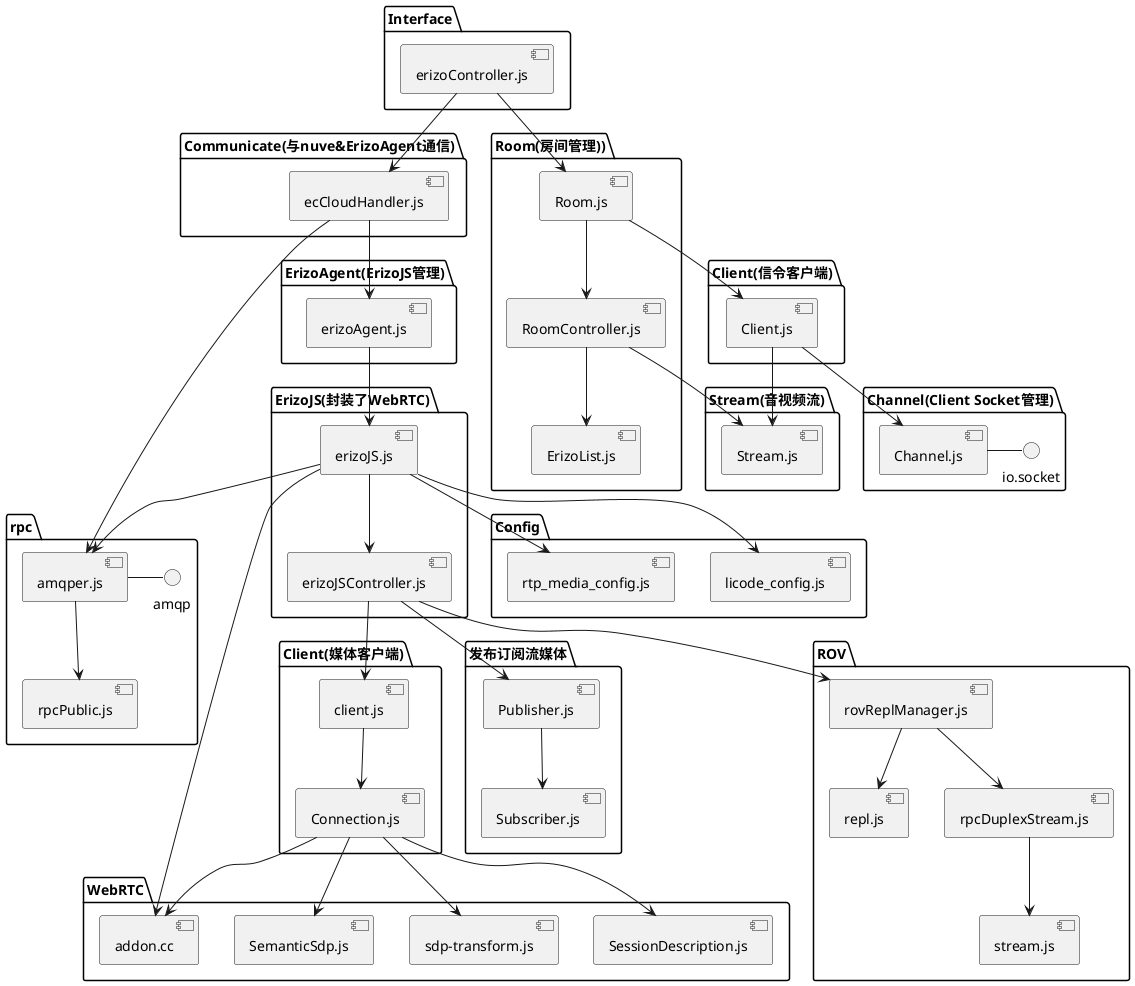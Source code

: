 @startuml licode_erizo_controller_component

package "Interface" {
    [erizoController.js]
}

package "Communicate(与nuve&ErizoAgent通信)" {
    [erizoController.js] --> [ecCloudHandler.js]
}

package "rpc" {
    [amqper.js] - amqp
    [ecCloudHandler.js] --> [amqper.js]
    [amqper.js] --> [rpcPublic.js]
}

package "Room(房间管理))" {
    [erizoController.js] --> [Room.js]
    [Room.js] --> [RoomController.js]
    [RoomController.js] --> [ErizoList.js]
}

package "Client(信令客户端)" {
    [Room.js] --> [Client.js]
}

package "Channel(Client Socket管理)" {
    [Channel.js] - io.socket
    [Client.js] --> [Channel.js]
}

package "Stream(音视频流)" {
    [RoomController.js] --> [Stream.js]
    [Client.js] --> [Stream.js]
}

package "ErizoAgent(ErizoJS管理)" {
    [ecCloudHandler.js] --> [erizoAgent.js]
}

package "ErizoJS(封装了WebRTC)" {
    [erizoAgent.js] --> [erizoJS.js]
    [erizoJS.js] --> [erizoJSController.js]
    [erizoJS.js] --> [amqper.js]
}

package "Client(媒体客户端)" {
    [erizoJSController.js] --> [client.js]
    [client.js] --> [Connection.js]
}

package "Config" {
    [erizoJS.js] --> [licode_config.js]
    [erizoJS.js] --> [rtp_media_config.js]
}

package "发布订阅流媒体" {
    [erizoJSController.js] --> [Publisher.js]
    [Publisher.js] --> [Subscriber.js]
}

package "ROV" {
    [erizoJSController.js] --> [rovReplManager.js]
    [rovReplManager.js] --> [repl.js]
    [rovReplManager.js] --> [rpcDuplexStream.js]
    [rpcDuplexStream.js] --> [stream.js]
}

package "WebRTC" {
    [erizoJS.js] --> [addon.cc]
    [Connection.js] --> [sdp-transform.js]
    [Connection.js] --> [SemanticSdp.js]
    [Connection.js] --> [SessionDescription.js]
    [Connection.js] --> [addon.cc]
}

@enduml